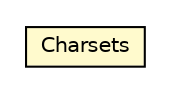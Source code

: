 #!/usr/local/bin/dot
#
# Class diagram 
# Generated by UMLGraph version R5_6-24-gf6e263 (http://www.umlgraph.org/)
#

digraph G {
	edge [fontname="Helvetica",fontsize=10,labelfontname="Helvetica",labelfontsize=10];
	node [fontname="Helvetica",fontsize=10,shape=plaintext];
	nodesep=0.25;
	ranksep=0.5;
	// io.werval.util.Charsets
	c8979 [label=<<table title="io.werval.util.Charsets" border="0" cellborder="1" cellspacing="0" cellpadding="2" port="p" bgcolor="lemonChiffon" href="./Charsets.html">
		<tr><td><table border="0" cellspacing="0" cellpadding="1">
<tr><td align="center" balign="center"> Charsets </td></tr>
		</table></td></tr>
		</table>>, URL="./Charsets.html", fontname="Helvetica", fontcolor="black", fontsize=10.0];
}

